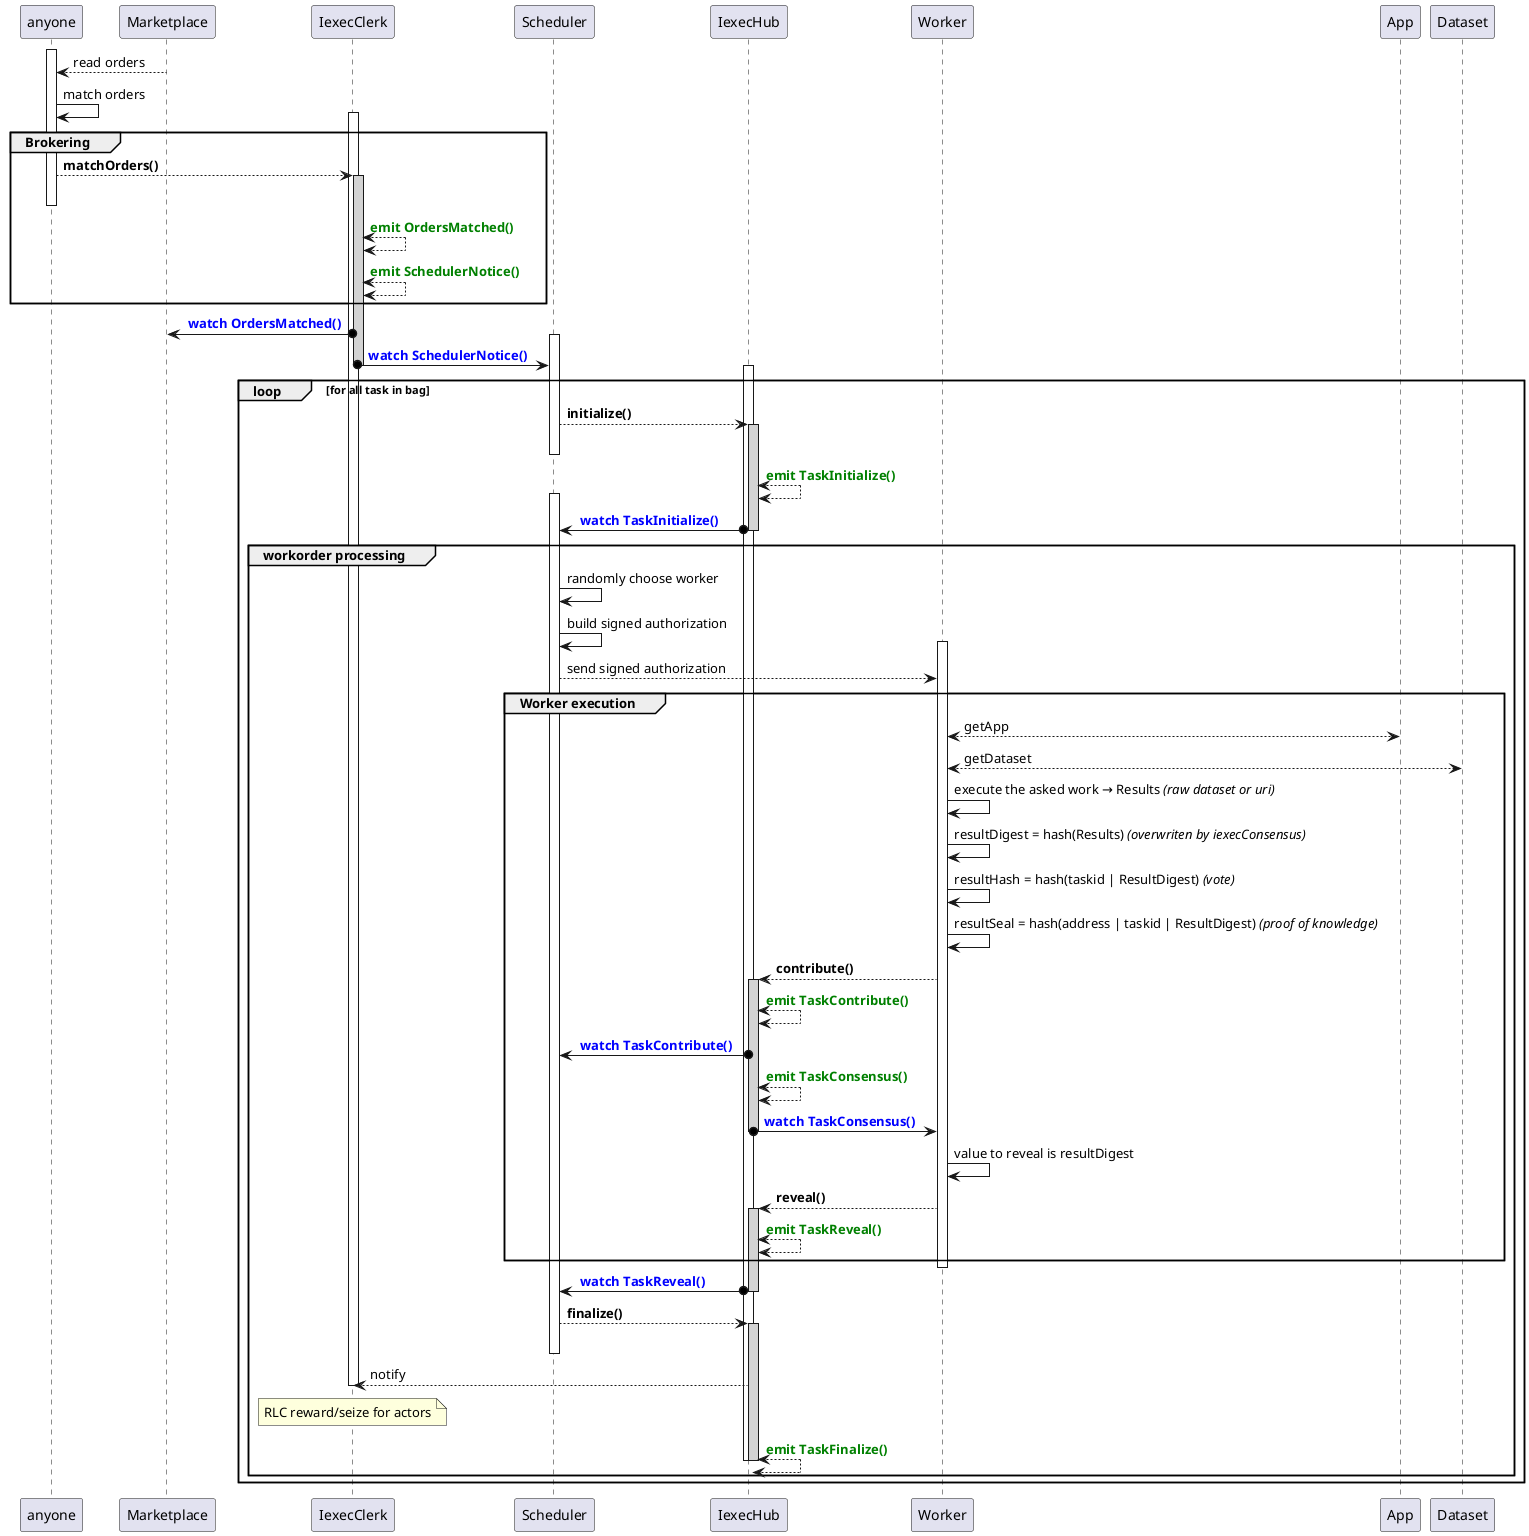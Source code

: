 @startuml

activate anyone
Marketplace --> anyone  : read orders
anyone -> anyone : match orders
activate IexecClerk

group Brokering
	anyone --> IexecClerk : <b>matchOrders()
	activate IexecClerk #lightgrey
	deactivate anyone
	IexecClerk <--> IexecClerk : <font color=green><b>emit OrdersMatched()
	IexecClerk <--> IexecClerk : <font color=green><b>emit SchedulerNotice()
end

IexecClerk o-> Marketplace : <font color=blue><b> watch OrdersMatched()
deactivate Marketplace
activate Scheduler
IexecClerk o-> Scheduler : <font color=blue><b> watch SchedulerNotice()
deactivate IexecClerk

loop for all task in bag

	activate IexecHub
	Scheduler --> IexecHub : <b>initialize()
	activate IexecHub #lightgrey
	deactivate Scheduler
	IexecHub <--> IexecHub : <font color=green><b>emit TaskInitialize()
	activate Scheduler
	IexecHub o-> Scheduler : <font color=blue><b> watch TaskInitialize()
	deactivate IexecHub

	group workorder processing
		Scheduler -> Scheduler : randomly choose worker
		Scheduler -> Scheduler : build signed authorization
		activate Worker
		Scheduler --> Worker : send signed authorization

		group Worker execution
			Worker  <--> App : getApp
			Worker  <--> Dataset : getDataset
			Worker -> Worker : execute the asked work → Results //(raw dataset or uri)//
			Worker -> Worker : resultDigest = hash(Results) //(overwriten by iexecConsensus)//
			Worker -> Worker : resultHash = hash(taskid | ResultDigest) //(vote)//
			Worker -> Worker : resultSeal = hash(address | taskid | ResultDigest) //(proof of knowledge)//
			Worker --> IexecHub : <b>contribute()
			activate IexecHub #lightgrey
			IexecHub <--> IexecHub : <font color=green><b>emit TaskContribute()
			IexecHub o-> Scheduler : <font color=blue><b> watch TaskContribute()
			IexecHub <--> IexecHub : <font color=green><b>emit TaskConsensus()
			IexecHub o-> Worker : <font color=blue><b> watch TaskConsensus()
			deactivate IexecHub
			Worker -> Worker : value to reveal is resultDigest
			Worker --> IexecHub : <b>reveal()
			activate IexecHub #lightgrey
			IexecHub <--> IexecHub : <font color=green><b>emit TaskReveal()
			end

		deactivate  Worker

		IexecHub o-> Scheduler : <font color=blue><b> watch TaskReveal()
		deactivate IexecHub
		Scheduler --> IexecHub : <b>finalize()
		activate IexecHub #lightgrey
		deactivate Scheduler
		IexecHub --> IexecClerk : notify
		note over IexecClerk : RLC reward/seize for actors
		deactivate IexecClerk
		IexecHub <--> IexecHub : <font color=green><b>emit TaskFinalize()
		deactivate IexecHub
		deactivate IexecHub

	end
end

@enduml
